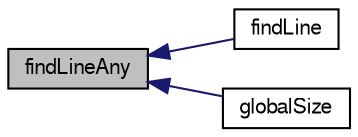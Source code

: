 digraph "findLineAny"
{
  bgcolor="transparent";
  edge [fontname="FreeSans",fontsize="10",labelfontname="FreeSans",labelfontsize="10"];
  node [fontname="FreeSans",fontsize="10",shape=record];
  rankdir="LR";
  Node2278 [label="findLineAny",height=0.2,width=0.4,color="black", fillcolor="grey75", style="filled", fontcolor="black"];
  Node2278 -> Node2279 [dir="back",color="midnightblue",fontsize="10",style="solid",fontname="FreeSans"];
  Node2279 [label="findLine",height=0.2,width=0.4,color="black",URL="$a28642.html#a2a363a8584a3ae8109cce2aaf6436e3f",tooltip="Find first intersection on segment from start to end. "];
  Node2278 -> Node2280 [dir="back",color="midnightblue",fontsize="10",style="solid",fontname="FreeSans"];
  Node2280 [label="globalSize",height=0.2,width=0.4,color="black",URL="$a28642.html#ac5f772f3178732f6a128f36aac0212fd",tooltip="Range of global indices that can be returned. "];
}
